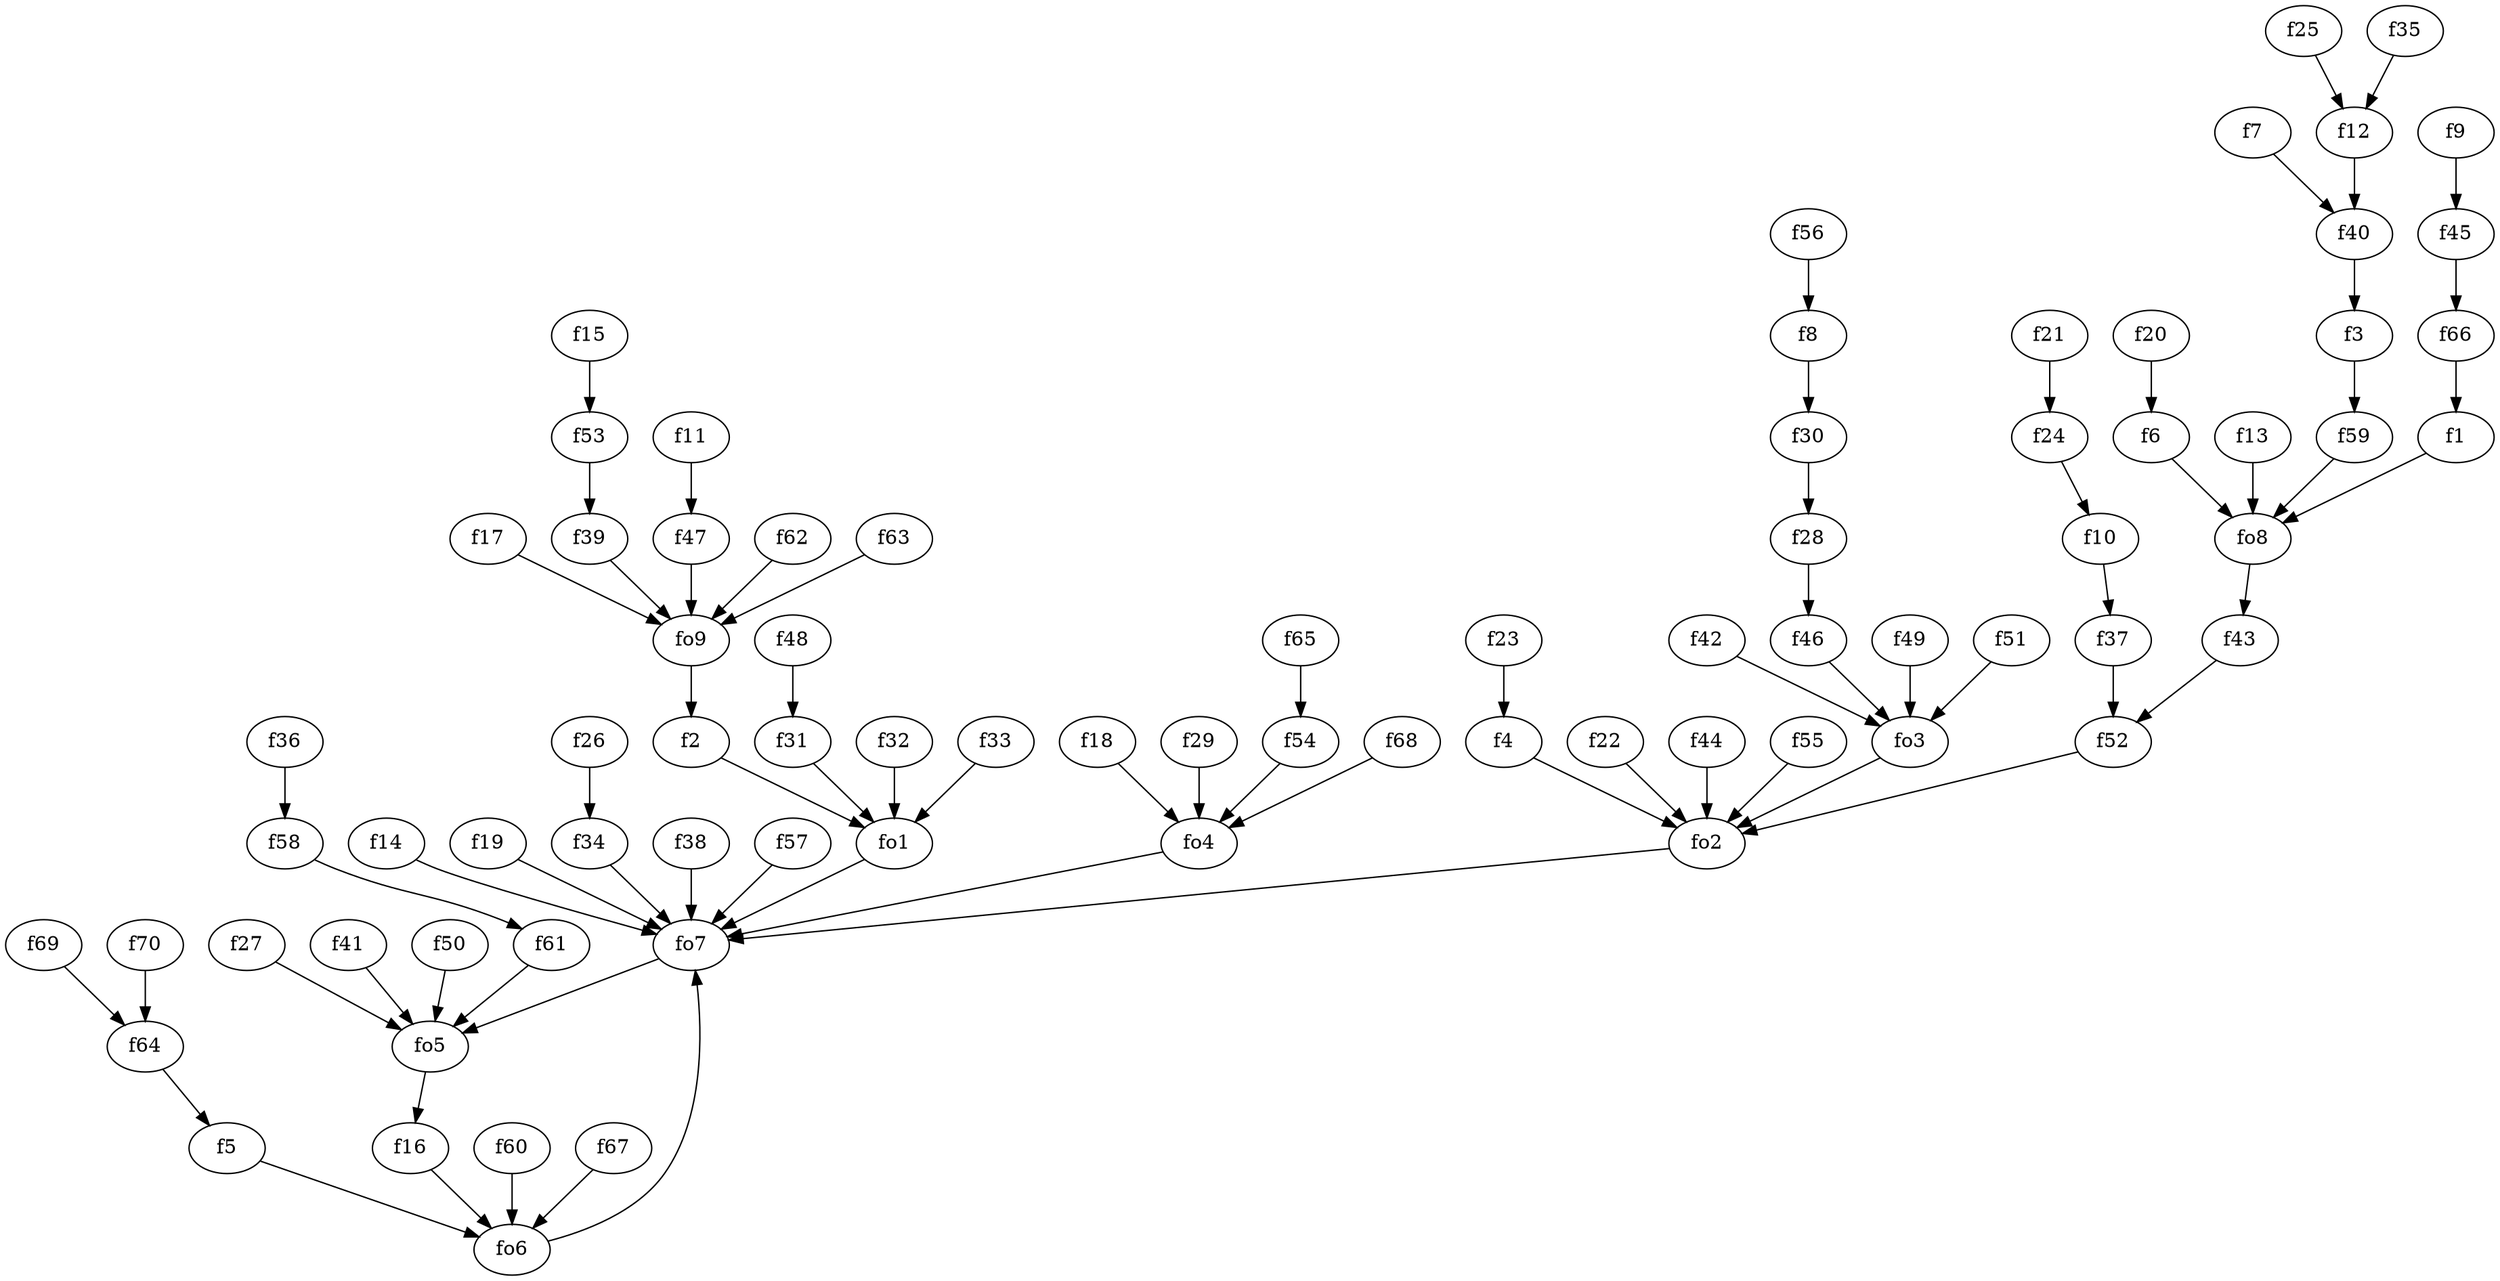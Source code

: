 strict digraph  {
f1;
f2;
f3;
f4;
f5;
f6;
f7;
f8;
f9;
f10;
f11;
f12;
f13;
f14;
f15;
f16;
f17;
f18;
f19;
f20;
f21;
f22;
f23;
f24;
f25;
f26;
f27;
f28;
f29;
f30;
f31;
f32;
f33;
f34;
f35;
f36;
f37;
f38;
f39;
f40;
f41;
f42;
f43;
f44;
f45;
f46;
f47;
f48;
f49;
f50;
f51;
f52;
f53;
f54;
f55;
f56;
f57;
f58;
f59;
f60;
f61;
f62;
f63;
f64;
f65;
f66;
f67;
f68;
f69;
f70;
fo1;
fo2;
fo3;
fo4;
fo5;
fo6;
fo7;
fo8;
fo9;
f1 -> fo8  [weight=2];
f2 -> fo1  [weight=2];
f3 -> f59  [weight=2];
f4 -> fo2  [weight=2];
f5 -> fo6  [weight=2];
f6 -> fo8  [weight=2];
f7 -> f40  [weight=2];
f8 -> f30  [weight=2];
f9 -> f45  [weight=2];
f10 -> f37  [weight=2];
f11 -> f47  [weight=2];
f12 -> f40  [weight=2];
f13 -> fo8  [weight=2];
f14 -> fo7  [weight=2];
f15 -> f53  [weight=2];
f16 -> fo6  [weight=2];
f17 -> fo9  [weight=2];
f18 -> fo4  [weight=2];
f19 -> fo7  [weight=2];
f20 -> f6  [weight=2];
f21 -> f24  [weight=2];
f22 -> fo2  [weight=2];
f23 -> f4  [weight=2];
f24 -> f10  [weight=2];
f25 -> f12  [weight=2];
f26 -> f34  [weight=2];
f27 -> fo5  [weight=2];
f28 -> f46  [weight=2];
f29 -> fo4  [weight=2];
f30 -> f28  [weight=2];
f31 -> fo1  [weight=2];
f32 -> fo1  [weight=2];
f33 -> fo1  [weight=2];
f34 -> fo7  [weight=2];
f35 -> f12  [weight=2];
f36 -> f58  [weight=2];
f37 -> f52  [weight=2];
f38 -> fo7  [weight=2];
f39 -> fo9  [weight=2];
f40 -> f3  [weight=2];
f41 -> fo5  [weight=2];
f42 -> fo3  [weight=2];
f43 -> f52  [weight=2];
f44 -> fo2  [weight=2];
f45 -> f66  [weight=2];
f46 -> fo3  [weight=2];
f47 -> fo9  [weight=2];
f48 -> f31  [weight=2];
f49 -> fo3  [weight=2];
f50 -> fo5  [weight=2];
f51 -> fo3  [weight=2];
f52 -> fo2  [weight=2];
f53 -> f39  [weight=2];
f54 -> fo4  [weight=2];
f55 -> fo2  [weight=2];
f56 -> f8  [weight=2];
f57 -> fo7  [weight=2];
f58 -> f61  [weight=2];
f59 -> fo8  [weight=2];
f60 -> fo6  [weight=2];
f61 -> fo5  [weight=2];
f62 -> fo9  [weight=2];
f63 -> fo9  [weight=2];
f64 -> f5  [weight=2];
f65 -> f54  [weight=2];
f66 -> f1  [weight=2];
f67 -> fo6  [weight=2];
f68 -> fo4  [weight=2];
f69 -> f64  [weight=2];
f70 -> f64  [weight=2];
fo1 -> fo7  [weight=2];
fo2 -> fo7  [weight=2];
fo3 -> fo2  [weight=2];
fo4 -> fo7  [weight=2];
fo5 -> f16  [weight=2];
fo6 -> fo7  [weight=2];
fo7 -> fo5  [weight=2];
fo8 -> f43  [weight=2];
fo9 -> f2  [weight=2];
}
